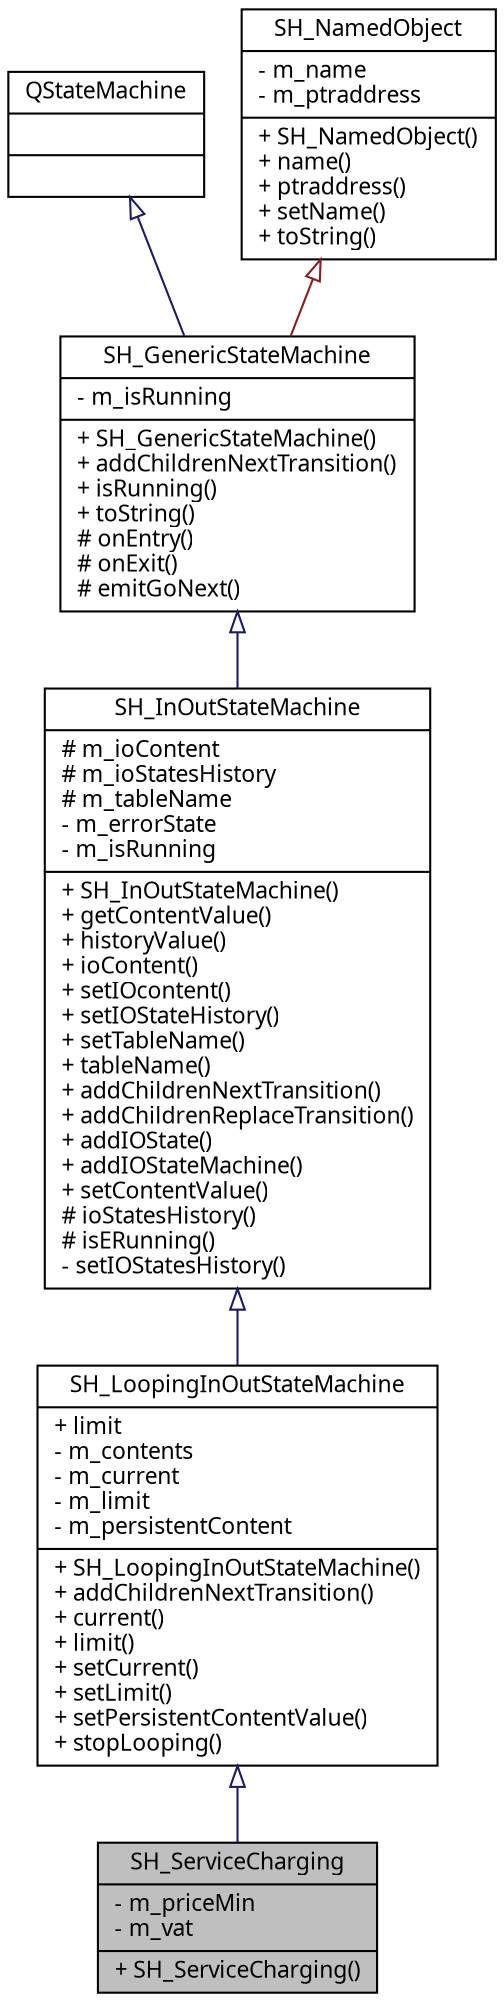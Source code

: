 digraph "SH_ServiceCharging"
{
 // INTERACTIVE_SVG=YES
  bgcolor="transparent";
  edge [fontname="Verdana",fontsize="11",labelfontname="Verdana",labelfontsize="11"];
  node [fontname="Verdana",fontsize="11",shape=record];
  Node1 [label="{SH_ServiceCharging\n|- m_priceMin\l- m_vat\l|+ SH_ServiceCharging()\l}",height=0.2,width=0.4,color="black", fillcolor="grey75", style="filled" fontcolor="black"];
  Node2 -> Node1 [dir="back",color="midnightblue",fontsize="11",style="solid",arrowtail="onormal",fontname="Verdana"];
  Node2 [label="{SH_LoopingInOutStateMachine\n|+ limit\l- m_contents\l- m_current\l- m_limit\l- m_persistentContent\l|+ SH_LoopingInOutStateMachine()\l+ addChildrenNextTransition()\l+ current()\l+ limit()\l+ setCurrent()\l+ setLimit()\l+ setPersistentContentValue()\l+ stopLooping()\l}",height=0.2,width=0.4,color="black",URL="$classSH__LoopingInOutStateMachine.html"];
  Node3 -> Node2 [dir="back",color="midnightblue",fontsize="11",style="solid",arrowtail="onormal",fontname="Verdana"];
  Node3 [label="{SH_InOutStateMachine\n|# m_ioContent\l# m_ioStatesHistory\l# m_tableName\l- m_errorState\l- m_isRunning\l|+ SH_InOutStateMachine()\l+ getContentValue()\l+ historyValue()\l+ ioContent()\l+ setIOcontent()\l+ setIOStateHistory()\l+ setTableName()\l+ tableName()\l+ addChildrenNextTransition()\l+ addChildrenReplaceTransition()\l+ addIOState()\l+ addIOStateMachine()\l+ setContentValue()\l# ioStatesHistory()\l# isERunning()\l- setIOStatesHistory()\l}",height=0.2,width=0.4,color="black",URL="$classSH__InOutStateMachine.html"];
  Node4 -> Node3 [dir="back",color="midnightblue",fontsize="11",style="solid",arrowtail="onormal",fontname="Verdana"];
  Node4 [label="{SH_GenericStateMachine\n|- m_isRunning\l|+ SH_GenericStateMachine()\l+ addChildrenNextTransition()\l+ isRunning()\l+ toString()\l# onEntry()\l# onExit()\l# emitGoNext()\l}",height=0.2,width=0.4,color="black",URL="$classSH__GenericStateMachine.html"];
  Node5 -> Node4 [dir="back",color="midnightblue",fontsize="11",style="solid",arrowtail="onormal",fontname="Verdana"];
  Node5 [label="{QStateMachine\n||}",height=0.2,width=0.4,color="black",URL="$classQStateMachine.html"];
  Node6 -> Node4 [dir="back",color="firebrick4",fontsize="11",style="solid",arrowtail="onormal",fontname="Verdana"];
  Node6 [label="{SH_NamedObject\n|- m_name\l- m_ptraddress\l|+ SH_NamedObject()\l+ name()\l+ ptraddress()\l+ setName()\l+ toString()\l}",height=0.2,width=0.4,color="black",URL="$classSH__NamedObject.html"];
}
